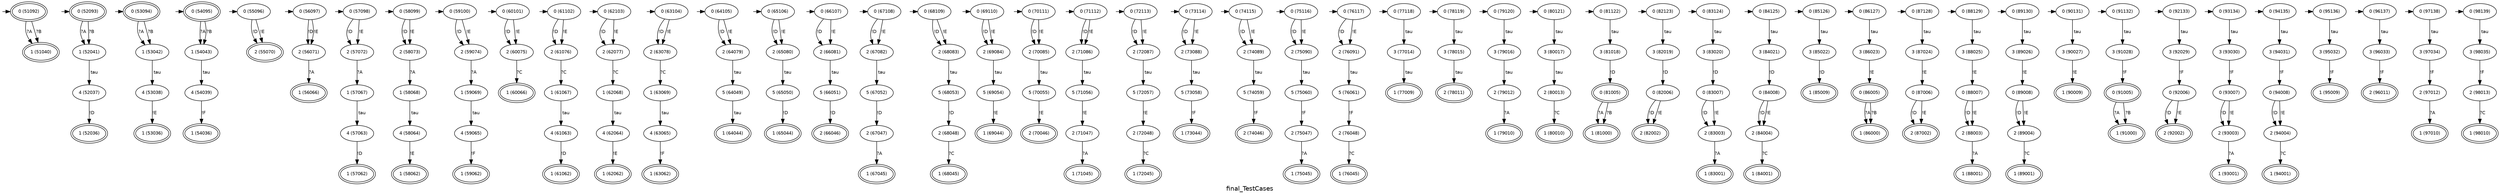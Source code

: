 digraph D {
graph [fontname="Helvetica", label="final_TestCases"];
node [fontname="Helvetica" fontsize=10];
edge [fontname="Helvetica" fontsize=10];
  q_51092 [label="" height="0.01" width="0.01" style="invis"];
  q_51092 -> 51092 [minlen="0.5"];
  51040 [label="1 (51040)", peripheries=2]
  51092 [label="0 (51092)", peripheries=2]
  51092 -> 51040 [label="?A"]
  51092 -> 51040 [label="?B"]
  q_52093 [label="" height="0.01" width="0.01" style="invis"];
  q_52093 -> 52093 [minlen="0.5"];
  52036 [label="1 (52036)", peripheries=2]
  52037 [label="4 (52037)"]
  52037 -> 52036 [label="!D"]
  52041 [label="1 (52041)"]
  52041 -> 52037 [label=" tau"]
  52093 [label="0 (52093)", peripheries=2]
  52093 -> 52041 [label="?A"]
  52093 -> 52041 [label="?B"]
  q_53094 [label="" height="0.01" width="0.01" style="invis"];
  q_53094 -> 53094 [minlen="0.5"];
  53036 [label="1 (53036)", peripheries=2]
  53038 [label="4 (53038)"]
  53038 -> 53036 [label="!E"]
  53042 [label="1 (53042)"]
  53042 -> 53038 [label=" tau"]
  53094 [label="0 (53094)", peripheries=2]
  53094 -> 53042 [label="?A"]
  53094 -> 53042 [label="?B"]
  q_54095 [label="" height="0.01" width="0.01" style="invis"];
  q_54095 -> 54095 [minlen="0.5"];
  54036 [label="1 (54036)", peripheries=2]
  54039 [label="4 (54039)"]
  54039 -> 54036 [label="!F"]
  54043 [label="1 (54043)"]
  54043 -> 54039 [label=" tau"]
  54095 [label="0 (54095)", peripheries=2]
  54095 -> 54043 [label="?A"]
  54095 -> 54043 [label="?B"]
  q_55096 [label="" height="0.01" width="0.01" style="invis"];
  q_55096 -> 55096 [minlen="0.5"];
  55070 [label="2 (55070)", peripheries=2]
  55096 [label="0 (55096)"]
  55096 -> 55070 [label="!D"]
  55096 -> 55070 [label="!E"]
  q_56097 [label="" height="0.01" width="0.01" style="invis"];
  q_56097 -> 56097 [minlen="0.5"];
  56066 [label="1 (56066)", peripheries=2]
  56071 [label="2 (56071)"]
  56071 -> 56066 [label="?A"]
  56097 [label="0 (56097)"]
  56097 -> 56071 [label="!D"]
  56097 -> 56071 [label="!E"]
  q_57098 [label="" height="0.01" width="0.01" style="invis"];
  q_57098 -> 57098 [minlen="0.5"];
  57062 [label="1 (57062)", peripheries=2]
  57063 [label="4 (57063)"]
  57063 -> 57062 [label="!D"]
  57067 [label="1 (57067)"]
  57067 -> 57063 [label=" tau"]
  57072 [label="2 (57072)"]
  57072 -> 57067 [label="?A"]
  57098 [label="0 (57098)"]
  57098 -> 57072 [label="!D"]
  57098 -> 57072 [label="!E"]
  q_58099 [label="" height="0.01" width="0.01" style="invis"];
  q_58099 -> 58099 [minlen="0.5"];
  58062 [label="1 (58062)", peripheries=2]
  58064 [label="4 (58064)"]
  58064 -> 58062 [label="!E"]
  58068 [label="1 (58068)"]
  58068 -> 58064 [label=" tau"]
  58073 [label="2 (58073)"]
  58073 -> 58068 [label="?A"]
  58099 [label="0 (58099)"]
  58099 -> 58073 [label="!D"]
  58099 -> 58073 [label="!E"]
  q_59100 [label="" height="0.01" width="0.01" style="invis"];
  q_59100 -> 59100 [minlen="0.5"];
  59062 [label="1 (59062)", peripheries=2]
  59065 [label="4 (59065)"]
  59065 -> 59062 [label="!F"]
  59069 [label="1 (59069)"]
  59069 -> 59065 [label=" tau"]
  59074 [label="2 (59074)"]
  59074 -> 59069 [label="?A"]
  59100 [label="0 (59100)"]
  59100 -> 59074 [label="!D"]
  59100 -> 59074 [label="!E"]
  q_60101 [label="" height="0.01" width="0.01" style="invis"];
  q_60101 -> 60101 [minlen="0.5"];
  60066 [label="1 (60066)", peripheries=2]
  60075 [label="2 (60075)"]
  60075 -> 60066 [label="?C"]
  60101 [label="0 (60101)"]
  60101 -> 60075 [label="!D"]
  60101 -> 60075 [label="!E"]
  q_61102 [label="" height="0.01" width="0.01" style="invis"];
  q_61102 -> 61102 [minlen="0.5"];
  61062 [label="1 (61062)", peripheries=2]
  61063 [label="4 (61063)"]
  61063 -> 61062 [label="!D"]
  61067 [label="1 (61067)"]
  61067 -> 61063 [label=" tau"]
  61076 [label="2 (61076)"]
  61076 -> 61067 [label="?C"]
  61102 [label="0 (61102)"]
  61102 -> 61076 [label="!D"]
  61102 -> 61076 [label="!E"]
  q_62103 [label="" height="0.01" width="0.01" style="invis"];
  q_62103 -> 62103 [minlen="0.5"];
  62062 [label="1 (62062)", peripheries=2]
  62064 [label="4 (62064)"]
  62064 -> 62062 [label="!E"]
  62068 [label="1 (62068)"]
  62068 -> 62064 [label=" tau"]
  62077 [label="2 (62077)"]
  62077 -> 62068 [label="?C"]
  62103 [label="0 (62103)"]
  62103 -> 62077 [label="!D"]
  62103 -> 62077 [label="!E"]
  q_63104 [label="" height="0.01" width="0.01" style="invis"];
  q_63104 -> 63104 [minlen="0.5"];
  63062 [label="1 (63062)", peripheries=2]
  63065 [label="4 (63065)"]
  63065 -> 63062 [label="!F"]
  63069 [label="1 (63069)"]
  63069 -> 63065 [label=" tau"]
  63078 [label="2 (63078)"]
  63078 -> 63069 [label="?C"]
  63104 [label="0 (63104)"]
  63104 -> 63078 [label="!D"]
  63104 -> 63078 [label="!E"]
  q_64105 [label="" height="0.01" width="0.01" style="invis"];
  q_64105 -> 64105 [minlen="0.5"];
  64044 [label="1 (64044)", peripheries=2]
  64049 [label="5 (64049)"]
  64049 -> 64044 [label=" tau"]
  64079 [label="2 (64079)"]
  64079 -> 64049 [label=" tau"]
  64105 [label="0 (64105)"]
  64105 -> 64079 [label="!D"]
  64105 -> 64079 [label="!E"]
  q_65106 [label="" height="0.01" width="0.01" style="invis"];
  q_65106 -> 65106 [minlen="0.5"];
  65044 [label="1 (65044)", peripheries=2]
  65050 [label="5 (65050)"]
  65050 -> 65044 [label="!D"]
  65080 [label="2 (65080)"]
  65080 -> 65050 [label=" tau"]
  65106 [label="0 (65106)"]
  65106 -> 65080 [label="!D"]
  65106 -> 65080 [label="!E"]
  q_66107 [label="" height="0.01" width="0.01" style="invis"];
  q_66107 -> 66107 [minlen="0.5"];
  66046 [label="2 (66046)", peripheries=2]
  66051 [label="5 (66051)"]
  66051 -> 66046 [label="!D"]
  66081 [label="2 (66081)"]
  66081 -> 66051 [label=" tau"]
  66107 [label="0 (66107)"]
  66107 -> 66081 [label="!D"]
  66107 -> 66081 [label="!E"]
  q_67108 [label="" height="0.01" width="0.01" style="invis"];
  q_67108 -> 67108 [minlen="0.5"];
  67045 [label="1 (67045)", peripheries=2]
  67047 [label="2 (67047)"]
  67047 -> 67045 [label="?A"]
  67052 [label="5 (67052)"]
  67052 -> 67047 [label="!D"]
  67082 [label="2 (67082)"]
  67082 -> 67052 [label=" tau"]
  67108 [label="0 (67108)"]
  67108 -> 67082 [label="!D"]
  67108 -> 67082 [label="!E"]
  q_68109 [label="" height="0.01" width="0.01" style="invis"];
  q_68109 -> 68109 [minlen="0.5"];
  68045 [label="1 (68045)", peripheries=2]
  68048 [label="2 (68048)"]
  68048 -> 68045 [label="?C"]
  68053 [label="5 (68053)"]
  68053 -> 68048 [label="!D"]
  68083 [label="2 (68083)"]
  68083 -> 68053 [label=" tau"]
  68109 [label="0 (68109)"]
  68109 -> 68083 [label="!D"]
  68109 -> 68083 [label="!E"]
  q_69110 [label="" height="0.01" width="0.01" style="invis"];
  q_69110 -> 69110 [minlen="0.5"];
  69044 [label="1 (69044)", peripheries=2]
  69054 [label="5 (69054)"]
  69054 -> 69044 [label="!E"]
  69084 [label="2 (69084)"]
  69084 -> 69054 [label=" tau"]
  69110 [label="0 (69110)"]
  69110 -> 69084 [label="!D"]
  69110 -> 69084 [label="!E"]
  q_70111 [label="" height="0.01" width="0.01" style="invis"];
  q_70111 -> 70111 [minlen="0.5"];
  70046 [label="2 (70046)", peripheries=2]
  70055 [label="5 (70055)"]
  70055 -> 70046 [label="!E"]
  70085 [label="2 (70085)"]
  70085 -> 70055 [label=" tau"]
  70111 [label="0 (70111)"]
  70111 -> 70085 [label="!D"]
  70111 -> 70085 [label="!E"]
  q_71112 [label="" height="0.01" width="0.01" style="invis"];
  q_71112 -> 71112 [minlen="0.5"];
  71045 [label="1 (71045)", peripheries=2]
  71047 [label="2 (71047)"]
  71047 -> 71045 [label="?A"]
  71056 [label="5 (71056)"]
  71056 -> 71047 [label="!E"]
  71086 [label="2 (71086)"]
  71086 -> 71056 [label=" tau"]
  71112 [label="0 (71112)"]
  71112 -> 71086 [label="!D"]
  71112 -> 71086 [label="!E"]
  q_72113 [label="" height="0.01" width="0.01" style="invis"];
  q_72113 -> 72113 [minlen="0.5"];
  72045 [label="1 (72045)", peripheries=2]
  72048 [label="2 (72048)"]
  72048 -> 72045 [label="?C"]
  72057 [label="5 (72057)"]
  72057 -> 72048 [label="!E"]
  72087 [label="2 (72087)"]
  72087 -> 72057 [label=" tau"]
  72113 [label="0 (72113)"]
  72113 -> 72087 [label="!D"]
  72113 -> 72087 [label="!E"]
  q_73114 [label="" height="0.01" width="0.01" style="invis"];
  q_73114 -> 73114 [minlen="0.5"];
  73044 [label="1 (73044)", peripheries=2]
  73058 [label="5 (73058)"]
  73058 -> 73044 [label="!F"]
  73088 [label="2 (73088)"]
  73088 -> 73058 [label=" tau"]
  73114 [label="0 (73114)"]
  73114 -> 73088 [label="!D"]
  73114 -> 73088 [label="!E"]
  q_74115 [label="" height="0.01" width="0.01" style="invis"];
  q_74115 -> 74115 [minlen="0.5"];
  74046 [label="2 (74046)", peripheries=2]
  74059 [label="5 (74059)"]
  74059 -> 74046 [label="!F"]
  74089 [label="2 (74089)"]
  74089 -> 74059 [label=" tau"]
  74115 [label="0 (74115)"]
  74115 -> 74089 [label="!D"]
  74115 -> 74089 [label="!E"]
  q_75116 [label="" height="0.01" width="0.01" style="invis"];
  q_75116 -> 75116 [minlen="0.5"];
  75045 [label="1 (75045)", peripheries=2]
  75047 [label="2 (75047)"]
  75047 -> 75045 [label="?A"]
  75060 [label="5 (75060)"]
  75060 -> 75047 [label="!F"]
  75090 [label="2 (75090)"]
  75090 -> 75060 [label=" tau"]
  75116 [label="0 (75116)"]
  75116 -> 75090 [label="!D"]
  75116 -> 75090 [label="!E"]
  q_76117 [label="" height="0.01" width="0.01" style="invis"];
  q_76117 -> 76117 [minlen="0.5"];
  76045 [label="1 (76045)", peripheries=2]
  76048 [label="2 (76048)"]
  76048 -> 76045 [label="?C"]
  76061 [label="5 (76061)"]
  76061 -> 76048 [label="!F"]
  76091 [label="2 (76091)"]
  76091 -> 76061 [label=" tau"]
  76117 [label="0 (76117)"]
  76117 -> 76091 [label="!D"]
  76117 -> 76091 [label="!E"]
  q_77118 [label="" height="0.01" width="0.01" style="invis"];
  q_77118 -> 77118 [minlen="0.5"];
  77009 [label="1 (77009)", peripheries=2]
  77014 [label="3 (77014)"]
  77014 -> 77009 [label=" tau"]
  77118 [label="0 (77118)"]
  77118 -> 77014 [label=" tau"]
  q_78119 [label="" height="0.01" width="0.01" style="invis"];
  q_78119 -> 78119 [minlen="0.5"];
  78011 [label="2 (78011)", peripheries=2]
  78015 [label="3 (78015)"]
  78015 -> 78011 [label=" tau"]
  78119 [label="0 (78119)"]
  78119 -> 78015 [label=" tau"]
  q_79120 [label="" height="0.01" width="0.01" style="invis"];
  q_79120 -> 79120 [minlen="0.5"];
  79010 [label="1 (79010)", peripheries=2]
  79012 [label="2 (79012)"]
  79012 -> 79010 [label="?A"]
  79016 [label="3 (79016)"]
  79016 -> 79012 [label=" tau"]
  79120 [label="0 (79120)"]
  79120 -> 79016 [label=" tau"]
  q_80121 [label="" height="0.01" width="0.01" style="invis"];
  q_80121 -> 80121 [minlen="0.5"];
  80010 [label="1 (80010)", peripheries=2]
  80013 [label="2 (80013)"]
  80013 -> 80010 [label="?C"]
  80017 [label="3 (80017)"]
  80017 -> 80013 [label=" tau"]
  80121 [label="0 (80121)"]
  80121 -> 80017 [label=" tau"]
  q_81122 [label="" height="0.01" width="0.01" style="invis"];
  q_81122 -> 81122 [minlen="0.5"];
  81000 [label="1 (81000)", peripheries=2]
  81005 [label="0 (81005)", peripheries=2]
  81005 -> 81000 [label="?A"]
  81005 -> 81000 [label="?B"]
  81018 [label="3 (81018)"]
  81018 -> 81005 [label="!D"]
  81122 [label="0 (81122)"]
  81122 -> 81018 [label=" tau"]
  q_82123 [label="" height="0.01" width="0.01" style="invis"];
  q_82123 -> 82123 [minlen="0.5"];
  82002 [label="2 (82002)", peripheries=2]
  82006 [label="0 (82006)"]
  82006 -> 82002 [label="!D"]
  82006 -> 82002 [label="!E"]
  82019 [label="3 (82019)"]
  82019 -> 82006 [label="!D"]
  82123 [label="0 (82123)"]
  82123 -> 82019 [label=" tau"]
  q_83124 [label="" height="0.01" width="0.01" style="invis"];
  q_83124 -> 83124 [minlen="0.5"];
  83001 [label="1 (83001)", peripheries=2]
  83003 [label="2 (83003)"]
  83003 -> 83001 [label="?A"]
  83007 [label="0 (83007)"]
  83007 -> 83003 [label="!D"]
  83007 -> 83003 [label="!E"]
  83020 [label="3 (83020)"]
  83020 -> 83007 [label="!D"]
  83124 [label="0 (83124)"]
  83124 -> 83020 [label=" tau"]
  q_84125 [label="" height="0.01" width="0.01" style="invis"];
  q_84125 -> 84125 [minlen="0.5"];
  84001 [label="1 (84001)", peripheries=2]
  84004 [label="2 (84004)"]
  84004 -> 84001 [label="?C"]
  84008 [label="0 (84008)"]
  84008 -> 84004 [label="!D"]
  84008 -> 84004 [label="!E"]
  84021 [label="3 (84021)"]
  84021 -> 84008 [label="!D"]
  84125 [label="0 (84125)"]
  84125 -> 84021 [label=" tau"]
  q_85126 [label="" height="0.01" width="0.01" style="invis"];
  q_85126 -> 85126 [minlen="0.5"];
  85009 [label="1 (85009)", peripheries=2]
  85022 [label="3 (85022)"]
  85022 -> 85009 [label="!D"]
  85126 [label="0 (85126)"]
  85126 -> 85022 [label=" tau"]
  q_86127 [label="" height="0.01" width="0.01" style="invis"];
  q_86127 -> 86127 [minlen="0.5"];
  86000 [label="1 (86000)", peripheries=2]
  86005 [label="0 (86005)", peripheries=2]
  86005 -> 86000 [label="?A"]
  86005 -> 86000 [label="?B"]
  86023 [label="3 (86023)"]
  86023 -> 86005 [label="!E"]
  86127 [label="0 (86127)"]
  86127 -> 86023 [label=" tau"]
  q_87128 [label="" height="0.01" width="0.01" style="invis"];
  q_87128 -> 87128 [minlen="0.5"];
  87002 [label="2 (87002)", peripheries=2]
  87006 [label="0 (87006)"]
  87006 -> 87002 [label="!D"]
  87006 -> 87002 [label="!E"]
  87024 [label="3 (87024)"]
  87024 -> 87006 [label="!E"]
  87128 [label="0 (87128)"]
  87128 -> 87024 [label=" tau"]
  q_88129 [label="" height="0.01" width="0.01" style="invis"];
  q_88129 -> 88129 [minlen="0.5"];
  88001 [label="1 (88001)", peripheries=2]
  88003 [label="2 (88003)"]
  88003 -> 88001 [label="?A"]
  88007 [label="0 (88007)"]
  88007 -> 88003 [label="!D"]
  88007 -> 88003 [label="!E"]
  88025 [label="3 (88025)"]
  88025 -> 88007 [label="!E"]
  88129 [label="0 (88129)"]
  88129 -> 88025 [label=" tau"]
  q_89130 [label="" height="0.01" width="0.01" style="invis"];
  q_89130 -> 89130 [minlen="0.5"];
  89001 [label="1 (89001)", peripheries=2]
  89004 [label="2 (89004)"]
  89004 -> 89001 [label="?C"]
  89008 [label="0 (89008)"]
  89008 -> 89004 [label="!D"]
  89008 -> 89004 [label="!E"]
  89026 [label="3 (89026)"]
  89026 -> 89008 [label="!E"]
  89130 [label="0 (89130)"]
  89130 -> 89026 [label=" tau"]
  q_90131 [label="" height="0.01" width="0.01" style="invis"];
  q_90131 -> 90131 [minlen="0.5"];
  90009 [label="1 (90009)", peripheries=2]
  90027 [label="3 (90027)"]
  90027 -> 90009 [label="!E"]
  90131 [label="0 (90131)"]
  90131 -> 90027 [label=" tau"]
  q_91132 [label="" height="0.01" width="0.01" style="invis"];
  q_91132 -> 91132 [minlen="0.5"];
  91000 [label="1 (91000)", peripheries=2]
  91005 [label="0 (91005)", peripheries=2]
  91005 -> 91000 [label="?A"]
  91005 -> 91000 [label="?B"]
  91028 [label="3 (91028)"]
  91028 -> 91005 [label="!F"]
  91132 [label="0 (91132)"]
  91132 -> 91028 [label=" tau"]
  q_92133 [label="" height="0.01" width="0.01" style="invis"];
  q_92133 -> 92133 [minlen="0.5"];
  92002 [label="2 (92002)", peripheries=2]
  92006 [label="0 (92006)"]
  92006 -> 92002 [label="!D"]
  92006 -> 92002 [label="!E"]
  92029 [label="3 (92029)"]
  92029 -> 92006 [label="!F"]
  92133 [label="0 (92133)"]
  92133 -> 92029 [label=" tau"]
  q_93134 [label="" height="0.01" width="0.01" style="invis"];
  q_93134 -> 93134 [minlen="0.5"];
  93001 [label="1 (93001)", peripheries=2]
  93003 [label="2 (93003)"]
  93003 -> 93001 [label="?A"]
  93007 [label="0 (93007)"]
  93007 -> 93003 [label="!D"]
  93007 -> 93003 [label="!E"]
  93030 [label="3 (93030)"]
  93030 -> 93007 [label="!F"]
  93134 [label="0 (93134)"]
  93134 -> 93030 [label=" tau"]
  q_94135 [label="" height="0.01" width="0.01" style="invis"];
  q_94135 -> 94135 [minlen="0.5"];
  94001 [label="1 (94001)", peripheries=2]
  94004 [label="2 (94004)"]
  94004 -> 94001 [label="?C"]
  94008 [label="0 (94008)"]
  94008 -> 94004 [label="!D"]
  94008 -> 94004 [label="!E"]
  94031 [label="3 (94031)"]
  94031 -> 94008 [label="!F"]
  94135 [label="0 (94135)"]
  94135 -> 94031 [label=" tau"]
  q_95136 [label="" height="0.01" width="0.01" style="invis"];
  q_95136 -> 95136 [minlen="0.5"];
  95009 [label="1 (95009)", peripheries=2]
  95032 [label="3 (95032)"]
  95032 -> 95009 [label="!F"]
  95136 [label="0 (95136)"]
  95136 -> 95032 [label=" tau"]
  q_96137 [label="" height="0.01" width="0.01" style="invis"];
  q_96137 -> 96137 [minlen="0.5"];
  96011 [label="2 (96011)", peripheries=2]
  96033 [label="3 (96033)"]
  96033 -> 96011 [label="!F"]
  96137 [label="0 (96137)"]
  96137 -> 96033 [label=" tau"]
  q_97138 [label="" height="0.01" width="0.01" style="invis"];
  q_97138 -> 97138 [minlen="0.5"];
  97010 [label="1 (97010)", peripheries=2]
  97012 [label="2 (97012)"]
  97012 -> 97010 [label="?A"]
  97034 [label="3 (97034)"]
  97034 -> 97012 [label="!F"]
  97138 [label="0 (97138)"]
  97138 -> 97034 [label=" tau"]
  q_98139 [label="" height="0.01" width="0.01" style="invis"];
  q_98139 -> 98139 [minlen="0.5"];
  98010 [label="1 (98010)", peripheries=2]
  98013 [label="2 (98013)"]
  98013 -> 98010 [label="?C"]
  98035 [label="3 (98035)"]
  98035 -> 98013 [label="!F"]
  98139 [label="0 (98139)"]
  98139 -> 98035 [label=" tau"]
}
